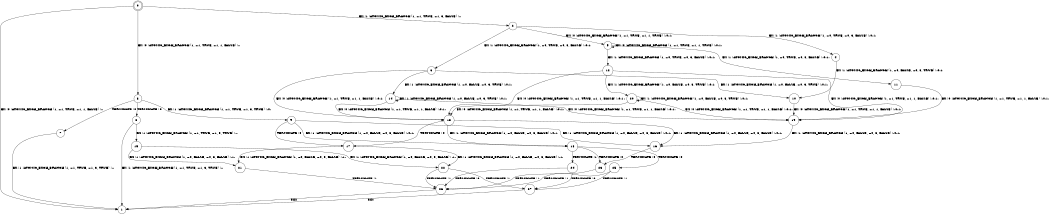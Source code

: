 digraph BCG {
size = "7, 10.5";
center = TRUE;
node [shape = circle];
0 [peripheries = 2];
0 -> 1 [label = "EX !0 !ATOMIC_EXCH_BRANCH (1, +1, TRUE, +1, 1, FALSE) !::"];
0 -> 2 [label = "EX !1 !ATOMIC_EXCH_BRANCH (1, +1, TRUE, +1, 3, FALSE) !::"];
0 -> 3 [label = "EX !0 !ATOMIC_EXCH_BRANCH (1, +1, TRUE, +1, 1, FALSE) !::"];
2 -> 4 [label = "EX !1 !ATOMIC_EXCH_BRANCH (1, +0, TRUE, +0, 3, FALSE) !:0:1:"];
2 -> 5 [label = "EX !0 !ATOMIC_EXCH_BRANCH (1, +1, TRUE, +1, 1, TRUE) !:0:1:"];
2 -> 6 [label = "EX !1 !ATOMIC_EXCH_BRANCH (1, +0, TRUE, +0, 3, FALSE) !:0:1:"];
3 -> 7 [label = "TERMINATE !0"];
3 -> 8 [label = "TERMINATE !0"];
3 -> 9 [label = "EX !1 !ATOMIC_EXCH_BRANCH (1, +1, TRUE, +1, 3, TRUE) !:0:"];
4 -> 10 [label = "EX !1 !ATOMIC_EXCH_BRANCH (1, +0, FALSE, +0, 3, TRUE) !:0:1:"];
5 -> 11 [label = "EX !1 !ATOMIC_EXCH_BRANCH (1, +0, TRUE, +0, 3, FALSE) !:0:1:"];
5 -> 12 [label = "EX !1 !ATOMIC_EXCH_BRANCH (1, +0, TRUE, +0, 3, FALSE) !:0:1:"];
5 -> 5 [label = "EX !0 !ATOMIC_EXCH_BRANCH (1, +1, TRUE, +1, 1, TRUE) !:0:1:"];
6 -> 10 [label = "EX !1 !ATOMIC_EXCH_BRANCH (1, +0, FALSE, +0, 3, TRUE) !:0:1:"];
6 -> 13 [label = "EX !0 !ATOMIC_EXCH_BRANCH (1, +1, TRUE, +1, 1, FALSE) !:0:1:"];
6 -> 14 [label = "EX !1 !ATOMIC_EXCH_BRANCH (1, +0, FALSE, +0, 3, TRUE) !:0:1:"];
7 -> 1 [label = "EX !1 !ATOMIC_EXCH_BRANCH (1, +1, TRUE, +1, 3, TRUE) !::"];
8 -> 1 [label = "EX !1 !ATOMIC_EXCH_BRANCH (1, +1, TRUE, +1, 3, TRUE) !::"];
8 -> 15 [label = "EX !1 !ATOMIC_EXCH_BRANCH (1, +1, TRUE, +1, 3, TRUE) !::"];
9 -> 16 [label = "EX !1 !ATOMIC_EXCH_BRANCH (1, +0, FALSE, +0, 3, FALSE) !:0:1:"];
9 -> 17 [label = "TERMINATE !0"];
9 -> 18 [label = "EX !1 !ATOMIC_EXCH_BRANCH (1, +0, FALSE, +0, 3, FALSE) !:0:1:"];
10 -> 19 [label = "EX !0 !ATOMIC_EXCH_BRANCH (1, +1, TRUE, +1, 1, FALSE) !:0:1:"];
11 -> 19 [label = "EX !0 !ATOMIC_EXCH_BRANCH (1, +1, TRUE, +1, 1, FALSE) !:0:1:"];
12 -> 19 [label = "EX !0 !ATOMIC_EXCH_BRANCH (1, +1, TRUE, +1, 1, FALSE) !:0:1:"];
12 -> 20 [label = "EX !1 !ATOMIC_EXCH_BRANCH (1, +0, FALSE, +0, 3, TRUE) !:0:1:"];
12 -> 13 [label = "EX !0 !ATOMIC_EXCH_BRANCH (1, +1, TRUE, +1, 1, FALSE) !:0:1:"];
13 -> 16 [label = "EX !1 !ATOMIC_EXCH_BRANCH (1, +0, FALSE, +0, 3, FALSE) !:0:1:"];
13 -> 17 [label = "TERMINATE !0"];
13 -> 18 [label = "EX !1 !ATOMIC_EXCH_BRANCH (1, +0, FALSE, +0, 3, FALSE) !:0:1:"];
14 -> 19 [label = "EX !0 !ATOMIC_EXCH_BRANCH (1, +1, TRUE, +1, 1, FALSE) !:0:1:"];
14 -> 13 [label = "EX !0 !ATOMIC_EXCH_BRANCH (1, +1, TRUE, +1, 1, FALSE) !:0:1:"];
14 -> 14 [label = "EX !1 !ATOMIC_EXCH_BRANCH (1, +0, FALSE, +0, 3, TRUE) !:0:1:"];
15 -> 21 [label = "EX !1 !ATOMIC_EXCH_BRANCH (1, +0, FALSE, +0, 3, FALSE) !:1:"];
15 -> 22 [label = "EX !1 !ATOMIC_EXCH_BRANCH (1, +0, FALSE, +0, 3, FALSE) !:1:"];
16 -> 23 [label = "TERMINATE !0"];
17 -> 21 [label = "EX !1 !ATOMIC_EXCH_BRANCH (1, +0, FALSE, +0, 3, FALSE) !:1:"];
17 -> 22 [label = "EX !1 !ATOMIC_EXCH_BRANCH (1, +0, FALSE, +0, 3, FALSE) !:1:"];
18 -> 23 [label = "TERMINATE !0"];
18 -> 24 [label = "TERMINATE !1"];
18 -> 25 [label = "TERMINATE !0"];
19 -> 16 [label = "EX !1 !ATOMIC_EXCH_BRANCH (1, +0, FALSE, +0, 3, FALSE) !:0:1:"];
20 -> 19 [label = "EX !0 !ATOMIC_EXCH_BRANCH (1, +1, TRUE, +1, 1, FALSE) !:0:1:"];
20 -> 20 [label = "EX !1 !ATOMIC_EXCH_BRANCH (1, +0, FALSE, +0, 3, TRUE) !:0:1:"];
20 -> 13 [label = "EX !0 !ATOMIC_EXCH_BRANCH (1, +1, TRUE, +1, 1, FALSE) !:0:1:"];
21 -> 26 [label = "TERMINATE !1"];
22 -> 26 [label = "TERMINATE !1"];
22 -> 27 [label = "TERMINATE !1"];
23 -> 26 [label = "TERMINATE !1"];
24 -> 26 [label = "TERMINATE !0"];
24 -> 27 [label = "TERMINATE !0"];
25 -> 26 [label = "TERMINATE !1"];
25 -> 27 [label = "TERMINATE !1"];
26 -> 1 [label = "exit"];
27 -> 1 [label = "exit"];
}
